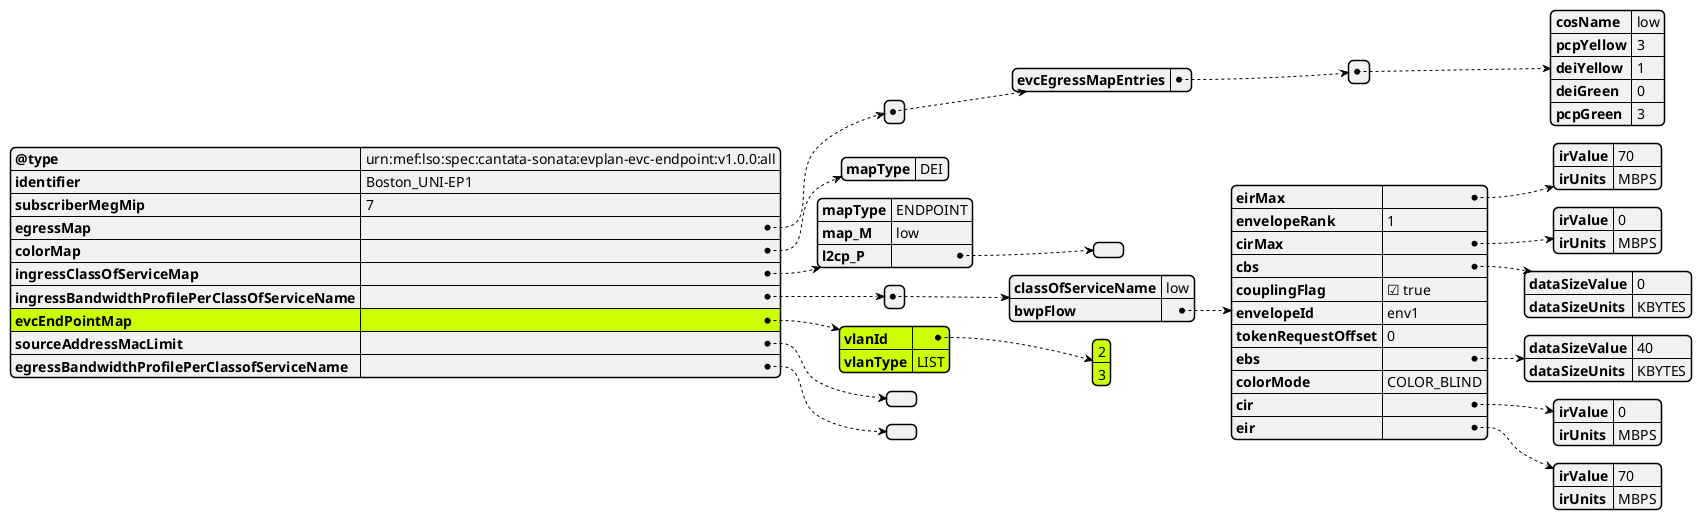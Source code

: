 @startjson
#highlight "evcEndPointMap"
#highlight "evcEndPointMap" /  "vlanId"
#highlight "evcEndPointMap" /  "vlanId" / "0"
#highlight "evcEndPointMap" /  "vlanId" / "1"
#highlight "evcEndPointMap" /  "vlanType"

{
  "@type": "urn:mef:lso:spec:cantata-sonata:evplan-evc-endpoint:v1.0.0:all",
  "identifier": "Boston_UNI-EP1",
  "subscriberMegMip": "7",
  "egressMap": [
    {
      "evcEgressMapEntries": [
        {
          "cosName": "low",
          "pcpYellow": "3",
          "deiYellow": "1",
          "deiGreen": "0",
          "pcpGreen": "3"
        }
      ]
    }
  ],
  "colorMap": {
    "mapType": "DEI"
  },
  "ingressClassOfServiceMap": {
    "mapType": "ENDPOINT",
    "map_M": "low",
    "l2cp_P": []
  },
  "ingressBandwidthProfilePerClassOfServiceName": [
    {
      "classOfServiceName": "low",
      "bwpFlow": {
        "eirMax": {
          "irValue": 70,
          "irUnits": "MBPS"
        },
        "envelopeRank": 1,
        "cirMax": {
          "irValue": 0,
          "irUnits": "MBPS"
        },
        "cbs": {
          "dataSizeValue": 0,
          "dataSizeUnits": "KBYTES"
        },
        "couplingFlag": true,
        "envelopeId": "env1",
        "tokenRequestOffset": 0,
        "ebs": {
          "dataSizeValue": 40,
          "dataSizeUnits": "KBYTES"
        },
        "colorMode": "COLOR_BLIND",
        "cir": {
          "irValue": 0,
          "irUnits": "MBPS"
        },
        "eir": {
          "irValue": 70,
          "irUnits": "MBPS"
        }
      }
    }
  ],
  "evcEndPointMap": {
    "vlanId": [2, 3],
    "vlanType": "LIST"
  },
  "sourceAddressMacLimit": [],
  "egressBandwidthProfilePerClassofServiceName": []
}

@endjson